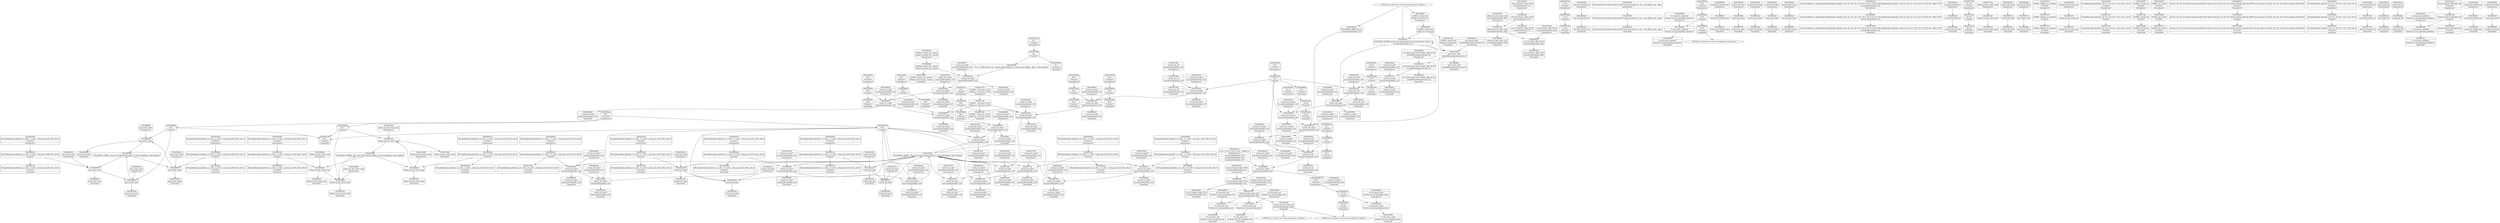 digraph {
	CE0x455fe40 [shape=record,shape=Mrecord,label="{CE0x455fe40|current_sid:_tmp9|security/selinux/hooks.c,218}"]
	CE0x4580020 [shape=record,shape=Mrecord,label="{CE0x4580020|COLLAPSED:_CMRE:_elem_0::|security/selinux/hooks.c,218}"]
	CE0x457b330 [shape=record,shape=Mrecord,label="{CE0x457b330|current_sid:_tmp6|security/selinux/hooks.c,218|*SummSource*}"]
	CE0x457ba00 [shape=record,shape=Mrecord,label="{CE0x457ba00|i64_3|*Constant*}"]
	CE0x459d220 [shape=record,shape=Mrecord,label="{CE0x459d220|get_current:_tmp4|./arch/x86/include/asm/current.h,14|*SummSource*}"]
	CE0x5c06090 [shape=record,shape=Mrecord,label="{CE0x5c06090|avc_has_perm:_tsid|Function::avc_has_perm&Arg::tsid::|*SummSource*}"]
	CE0x4576fc0 [shape=record,shape=Mrecord,label="{CE0x4576fc0|current_sid:_tmp7|security/selinux/hooks.c,218}"]
	CE0x4554060 [shape=record,shape=Mrecord,label="{CE0x4554060|_ret_i32_%tmp24,_!dbg_!27742|security/selinux/hooks.c,220|*SummSink*}"]
	CE0x457e180 [shape=record,shape=Mrecord,label="{CE0x457e180|GLOBAL:___llvm_gcov_ctr125|Global_var:__llvm_gcov_ctr125|*SummSink*}"]
	CE0x45963a0 [shape=record,shape=Mrecord,label="{CE0x45963a0|_ret_i32_%call1,_!dbg_!27714|security/selinux/hooks.c,4661}"]
	CE0x455feb0 [shape=record,shape=Mrecord,label="{CE0x455feb0|i64_5|*Constant*|*SummSource*}"]
	CE0x4588730 [shape=record,shape=Mrecord,label="{CE0x4588730|current_sid:_tmp4|security/selinux/hooks.c,218}"]
	CE0x455d550 [shape=record,shape=Mrecord,label="{CE0x455d550|i1_true|*Constant*}"]
	CE0x4573df0 [shape=record,shape=Mrecord,label="{CE0x4573df0|selinux_tun_dev_create:_tmp3|*SummSink*}"]
	CE0x457a3c0 [shape=record,shape=Mrecord,label="{CE0x457a3c0|current_sid:_tmp12|security/selinux/hooks.c,218|*SummSink*}"]
	CE0x45801a0 [shape=record,shape=Mrecord,label="{CE0x45801a0|current_sid:_tmp22|security/selinux/hooks.c,218}"]
	CE0x457fad0 [shape=record,shape=Mrecord,label="{CE0x457fad0|i32_22|*Constant*|*SummSink*}"]
	CE0x45543d0 [shape=record,shape=Mrecord,label="{CE0x45543d0|_call_void_mcount()_#3|*SummSink*}"]
	CE0x456c470 [shape=record,shape=Mrecord,label="{CE0x456c470|selinux_tun_dev_create:_tmp1|*SummSink*}"]
	CE0x455c200 [shape=record,shape=Mrecord,label="{CE0x455c200|current_sid:_tmp2}"]
	CE0x455f920 [shape=record,shape=Mrecord,label="{CE0x455f920|%struct.task_struct*_(%struct.task_struct**)*_asm_movq_%gs:$_1:P_,$0_,_r,im,_dirflag_,_fpsr_,_flags_|*SummSource*}"]
	"CONST[source:2(external),value:2(dynamic)][purpose:{subject}]"
	"CONST[source:0(mediator),value:0(static)][purpose:{operation}]"
	CE0x45819e0 [shape=record,shape=Mrecord,label="{CE0x45819e0|current_sid:_sid|security/selinux/hooks.c,220|*SummSource*}"]
	CE0x459aae0 [shape=record,shape=Mrecord,label="{CE0x459aae0|current_sid:_land.lhs.true2|*SummSink*}"]
	CE0x4571da0 [shape=record,shape=Mrecord,label="{CE0x4571da0|current_sid:_tmp16|security/selinux/hooks.c,218|*SummSink*}"]
	CE0x45599b0 [shape=record,shape=Mrecord,label="{CE0x45599b0|current_sid:_entry}"]
	CE0x45792a0 [shape=record,shape=Mrecord,label="{CE0x45792a0|current_sid:_call4|security/selinux/hooks.c,218|*SummSource*}"]
	CE0x4561b60 [shape=record,shape=Mrecord,label="{CE0x4561b60|current_sid:_do.body}"]
	CE0x4570a60 [shape=record,shape=Mrecord,label="{CE0x4570a60|get_current:_tmp4|./arch/x86/include/asm/current.h,14}"]
	CE0x45752f0 [shape=record,shape=Mrecord,label="{CE0x45752f0|current_sid:_tmp17|security/selinux/hooks.c,218|*SummSink*}"]
	CE0x455fae0 [shape=record,shape=Mrecord,label="{CE0x455fae0|i64*_getelementptr_inbounds_(_2_x_i64_,_2_x_i64_*___llvm_gcov_ctr98,_i64_0,_i64_1)|*Constant*|*SummSink*}"]
	CE0x459ac90 [shape=record,shape=Mrecord,label="{CE0x459ac90|current_sid:_if.then|*SummSource*}"]
	CE0x455b660 [shape=record,shape=Mrecord,label="{CE0x455b660|selinux_tun_dev_create:_tmp1|*SummSource*}"]
	CE0x62d8560 [shape=record,shape=Mrecord,label="{CE0x62d8560|avc_has_perm:_entry|*SummSink*}"]
	CE0x455d200 [shape=record,shape=Mrecord,label="{CE0x455d200|current_sid:_tmp14|security/selinux/hooks.c,218|*SummSource*}"]
	CE0x45660f0 [shape=record,shape=Mrecord,label="{CE0x45660f0|_call_void_lockdep_rcu_suspicious(i8*_getelementptr_inbounds_(_25_x_i8_,_25_x_i8_*_.str3,_i32_0,_i32_0),_i32_218,_i8*_getelementptr_inbounds_(_45_x_i8_,_45_x_i8_*_.str12,_i32_0,_i32_0))_#10,_!dbg_!27727|security/selinux/hooks.c,218}"]
	CE0x455e470 [shape=record,shape=Mrecord,label="{CE0x455e470|current_sid:_tmp1|*SummSource*}"]
	CE0x4582360 [shape=record,shape=Mrecord,label="{CE0x4582360|_call_void_mcount()_#3|*SummSink*}"]
	CE0x456ae60 [shape=record,shape=Mrecord,label="{CE0x456ae60|selinux_tun_dev_create:_tmp2}"]
	CE0x455f4e0 [shape=record,shape=Mrecord,label="{CE0x455f4e0|i64_4|*Constant*}"]
	CE0x45586e0 [shape=record,shape=Mrecord,label="{CE0x45586e0|selinux_tun_dev_create:_tmp|*SummSource*}"]
	CE0x64dba10 [shape=record,shape=Mrecord,label="{CE0x64dba10|i16_49|*Constant*}"]
	CE0x45761a0 [shape=record,shape=Mrecord,label="{CE0x45761a0|i32_218|*Constant*}"]
	CE0x4566de0 [shape=record,shape=Mrecord,label="{CE0x4566de0|i64_1|*Constant*}"]
	CE0x4577750 [shape=record,shape=Mrecord,label="{CE0x4577750|selinux_tun_dev_create:_entry|*SummSource*}"]
	CE0x4579e20 [shape=record,shape=Mrecord,label="{CE0x4579e20|current_sid:_tmp14|security/selinux/hooks.c,218}"]
	CE0x4554c90 [shape=record,shape=Mrecord,label="{CE0x4554c90|selinux_tun_dev_create:_call1|security/selinux/hooks.c,4661}"]
	CE0x4587b30 [shape=record,shape=Mrecord,label="{CE0x4587b30|current_sid:_if.end|*SummSink*}"]
	CE0x4572100 [shape=record,shape=Mrecord,label="{CE0x4572100|i8_1|*Constant*|*SummSource*}"]
	CE0x4557590 [shape=record,shape=Mrecord,label="{CE0x4557590|current_sid:_entry|*SummSink*}"]
	CE0x45597e0 [shape=record,shape=Mrecord,label="{CE0x45597e0|selinux_tun_dev_create:_entry|*SummSink*}"]
	CE0x4562f20 [shape=record,shape=Mrecord,label="{CE0x4562f20|avc_has_perm:_entry|*SummSource*}"]
	CE0x4577430 [shape=record,shape=Mrecord,label="{CE0x4577430|current_sid:_tmp15|security/selinux/hooks.c,218|*SummSource*}"]
	CE0x4593f50 [shape=record,shape=Mrecord,label="{CE0x4593f50|_ret_i32_%retval.0,_!dbg_!27728|security/selinux/avc.c,775|*SummSource*}"]
	CE0x4574ed0 [shape=record,shape=Mrecord,label="{CE0x4574ed0|current_sid:_tmp5|security/selinux/hooks.c,218}"]
	CE0x45609b0 [shape=record,shape=Mrecord,label="{CE0x45609b0|get_current:_entry|*SummSink*}"]
	CE0x458f340 [shape=record,shape=Mrecord,label="{CE0x458f340|COLLAPSED:_GCMRE_current_task_external_global_%struct.task_struct*:_elem_0::|security/selinux/hooks.c,218}"]
	CE0x4558240 [shape=record,shape=Mrecord,label="{CE0x4558240|i32_8|*Constant*}"]
	CE0x4576010 [shape=record,shape=Mrecord,label="{CE0x4576010|GLOBAL:_lockdep_rcu_suspicious|*Constant*|*SummSink*}"]
	CE0x4599910 [shape=record,shape=Mrecord,label="{CE0x4599910|current_sid:_land.lhs.true2}"]
	CE0x4566ef0 [shape=record,shape=Mrecord,label="{CE0x4566ef0|_ret_i32_%tmp24,_!dbg_!27742|security/selinux/hooks.c,220}"]
	CE0x457d6c0 [shape=record,shape=Mrecord,label="{CE0x457d6c0|current_sid:_tmp20|security/selinux/hooks.c,218|*SummSink*}"]
	CE0x4558e70 [shape=record,shape=Mrecord,label="{CE0x4558e70|selinux_tun_dev_create:_bb}"]
	CE0x4560c30 [shape=record,shape=Mrecord,label="{CE0x4560c30|_ret_%struct.task_struct*_%tmp4,_!dbg_!27714|./arch/x86/include/asm/current.h,14}"]
	CE0x455e660 [shape=record,shape=Mrecord,label="{CE0x455e660|current_sid:_tmp1|*SummSink*}"]
	CE0x458c060 [shape=record,shape=Mrecord,label="{CE0x458c060|current_sid:_tmp19|security/selinux/hooks.c,218|*SummSink*}"]
	CE0x4566550 [shape=record,shape=Mrecord,label="{CE0x4566550|get_current:_tmp1|*SummSource*}"]
	CE0x4563880 [shape=record,shape=Mrecord,label="{CE0x4563880|current_sid:_tobool1|security/selinux/hooks.c,218|*SummSink*}"]
	CE0x457cc60 [shape=record,shape=Mrecord,label="{CE0x457cc60|i8*_getelementptr_inbounds_(_45_x_i8_,_45_x_i8_*_.str12,_i32_0,_i32_0)|*Constant*|*SummSink*}"]
	CE0x45770f0 [shape=record,shape=Mrecord,label="{CE0x45770f0|current_sid:_tmp7|security/selinux/hooks.c,218|*SummSource*}"]
	CE0x45684a0 [shape=record,shape=Mrecord,label="{CE0x45684a0|avc_has_perm:_entry}"]
	CE0x45779d0 [shape=record,shape=Mrecord,label="{CE0x45779d0|current_sid:_call|security/selinux/hooks.c,218|*SummSink*}"]
	CE0x456c720 [shape=record,shape=Mrecord,label="{CE0x456c720|current_sid:_tmp3|*SummSource*}"]
	CE0x4557160 [shape=record,shape=Mrecord,label="{CE0x4557160|GLOBAL:_current_sid|*Constant*}"]
	CE0x4564ee0 [shape=record,shape=Mrecord,label="{CE0x4564ee0|i64_2|*Constant*}"]
	CE0x455a270 [shape=record,shape=Mrecord,label="{CE0x455a270|_ret_i32_%tmp24,_!dbg_!27742|security/selinux/hooks.c,220|*SummSource*}"]
	CE0x4597690 [shape=record,shape=Mrecord,label="{CE0x4597690|_ret_i32_%call1,_!dbg_!27714|security/selinux/hooks.c,4661|*SummSink*}"]
	CE0x4560710 [shape=record,shape=Mrecord,label="{CE0x4560710|GLOBAL:_get_current|*Constant*|*SummSink*}"]
	CE0x4566af0 [shape=record,shape=Mrecord,label="{CE0x4566af0|i32_(i32,_i32,_i16,_i32,_%struct.common_audit_data*)*_bitcast_(i32_(i32,_i32,_i16,_i32,_%struct.common_audit_data.495*)*_avc_has_perm_to_i32_(i32,_i32,_i16,_i32,_%struct.common_audit_data*)*)|*Constant*}"]
	CE0x64db980 [shape=record,shape=Mrecord,label="{CE0x64db980|avc_has_perm:_tsid|Function::avc_has_perm&Arg::tsid::|*SummSink*}"]
	CE0x4563430 [shape=record,shape=Mrecord,label="{CE0x4563430|current_sid:_tmp16|security/selinux/hooks.c,218|*SummSource*}"]
	CE0x458bff0 [shape=record,shape=Mrecord,label="{CE0x458bff0|i64*_getelementptr_inbounds_(_11_x_i64_,_11_x_i64_*___llvm_gcov_ctr125,_i64_0,_i64_10)|*Constant*|*SummSink*}"]
	CE0x4559da0 [shape=record,shape=Mrecord,label="{CE0x4559da0|avc_has_perm:_requested|Function::avc_has_perm&Arg::requested::}"]
	CE0x457a120 [shape=record,shape=Mrecord,label="{CE0x457a120|current_sid:_tmp12|security/selinux/hooks.c,218}"]
	CE0x457b440 [shape=record,shape=Mrecord,label="{CE0x457b440|current_sid:_tmp6|security/selinux/hooks.c,218|*SummSink*}"]
	CE0x458f5f0 [shape=record,shape=Mrecord,label="{CE0x458f5f0|current_sid:_tmp21|security/selinux/hooks.c,218|*SummSource*}"]
	CE0x457d070 [shape=record,shape=Mrecord,label="{CE0x457d070|selinux_tun_dev_create:_tmp2|*SummSink*}"]
	CE0x4565120 [shape=record,shape=Mrecord,label="{CE0x4565120|i64_1|*Constant*}"]
	CE0x458c240 [shape=record,shape=Mrecord,label="{CE0x458c240|current_sid:_tmp20|security/selinux/hooks.c,218|*SummSource*}"]
	CE0x4564e70 [shape=record,shape=Mrecord,label="{CE0x4564e70|current_sid:_tobool|security/selinux/hooks.c,218|*SummSource*}"]
	CE0x456ac60 [shape=record,shape=Mrecord,label="{CE0x456ac60|i64*_getelementptr_inbounds_(_11_x_i64_,_11_x_i64_*___llvm_gcov_ctr125,_i64_0,_i64_8)|*Constant*|*SummSink*}"]
	CE0x455f360 [shape=record,shape=Mrecord,label="{CE0x455f360|i8*_getelementptr_inbounds_(_25_x_i8_,_25_x_i8_*_.str3,_i32_0,_i32_0)|*Constant*|*SummSink*}"]
	CE0x455a060 [shape=record,shape=Mrecord,label="{CE0x455a060|i64_1|*Constant*}"]
	CE0x4572c60 [shape=record,shape=Mrecord,label="{CE0x4572c60|i64*_getelementptr_inbounds_(_11_x_i64_,_11_x_i64_*___llvm_gcov_ctr125,_i64_0,_i64_1)|*Constant*|*SummSource*}"]
	CE0x4563640 [shape=record,shape=Mrecord,label="{CE0x4563640|current_sid:_tobool1|security/selinux/hooks.c,218}"]
	CE0x458c0d0 [shape=record,shape=Mrecord,label="{CE0x458c0d0|_ret_%struct.task_struct*_%tmp4,_!dbg_!27714|./arch/x86/include/asm/current.h,14|*SummSink*}"]
	CE0x4581340 [shape=record,shape=Mrecord,label="{CE0x4581340|i32_78|*Constant*|*SummSink*}"]
	CE0x457c400 [shape=record,shape=Mrecord,label="{CE0x457c400|current_sid:_call|security/selinux/hooks.c,218|*SummSource*}"]
	CE0x457af50 [shape=record,shape=Mrecord,label="{CE0x457af50|i64*_getelementptr_inbounds_(_11_x_i64_,_11_x_i64_*___llvm_gcov_ctr125,_i64_0,_i64_1)|*Constant*|*SummSink*}"]
	CE0x45855d0 [shape=record,shape=Mrecord,label="{CE0x45855d0|COLLAPSED:_GCMRE___llvm_gcov_ctr98_internal_global_2_x_i64_zeroinitializer:_elem_0:default:}"]
	CE0x45656e0 [shape=record,shape=Mrecord,label="{CE0x45656e0|GLOBAL:_current_sid.__warned|Global_var:current_sid.__warned}"]
	CE0x4577890 [shape=record,shape=Mrecord,label="{CE0x4577890|current_sid:_call|security/selinux/hooks.c,218}"]
	CE0x457b6b0 [shape=record,shape=Mrecord,label="{CE0x457b6b0|i64_3|*Constant*|*SummSource*}"]
	CE0x45590d0 [shape=record,shape=Mrecord,label="{CE0x45590d0|_call_void_mcount()_#3}"]
	CE0x457e1f0 [shape=record,shape=Mrecord,label="{CE0x457e1f0|GLOBAL:___llvm_gcov_ctr125|Global_var:__llvm_gcov_ctr125}"]
	CE0x455ff50 [shape=record,shape=Mrecord,label="{CE0x455ff50|i64_5|*Constant*|*SummSink*}"]
	CE0x457a670 [shape=record,shape=Mrecord,label="{CE0x457a670|selinux_tun_dev_create:_call|security/selinux/hooks.c,4652}"]
	CE0x4563750 [shape=record,shape=Mrecord,label="{CE0x4563750|current_sid:_tobool1|security/selinux/hooks.c,218|*SummSource*}"]
	CE0x45813b0 [shape=record,shape=Mrecord,label="{CE0x45813b0|i32_78|*Constant*|*SummSource*}"]
	CE0x457a190 [shape=record,shape=Mrecord,label="{CE0x457a190|i64*_getelementptr_inbounds_(_11_x_i64_,_11_x_i64_*___llvm_gcov_ctr125,_i64_0,_i64_6)|*Constant*|*SummSink*}"]
	CE0x458d2f0 [shape=record,shape=Mrecord,label="{CE0x458d2f0|current_sid:_tmp10|security/selinux/hooks.c,218|*SummSink*}"]
	CE0x4585e00 [shape=record,shape=Mrecord,label="{CE0x4585e00|i64*_getelementptr_inbounds_(_2_x_i64_,_2_x_i64_*___llvm_gcov_ctr98,_i64_0,_i64_0)|*Constant*}"]
	CE0x455c4d0 [shape=record,shape=Mrecord,label="{CE0x455c4d0|current_sid:_tmp3}"]
	CE0x455c090 [shape=record,shape=Mrecord,label="{CE0x455c090|i64*_getelementptr_inbounds_(_11_x_i64_,_11_x_i64_*___llvm_gcov_ctr125,_i64_0,_i64_0)|*Constant*|*SummSource*}"]
	CE0x4575280 [shape=record,shape=Mrecord,label="{CE0x4575280|current_sid:_tmp17|security/selinux/hooks.c,218|*SummSource*}"]
	CE0x45887a0 [shape=record,shape=Mrecord,label="{CE0x45887a0|current_sid:_tmp4|security/selinux/hooks.c,218|*SummSink*}"]
	CE0x455f780 [shape=record,shape=Mrecord,label="{CE0x455f780|i64_4|*Constant*|*SummSink*}"]
	CE0x4593ee0 [shape=record,shape=Mrecord,label="{CE0x4593ee0|_ret_i32_%retval.0,_!dbg_!27728|security/selinux/avc.c,775|*SummSink*}"]
	CE0x455af80 [shape=record,shape=Mrecord,label="{CE0x455af80|selinux_tun_dev_create:_call|security/selinux/hooks.c,4652|*SummSink*}"]
	CE0x458b6a0 [shape=record,shape=Mrecord,label="{CE0x458b6a0|current_sid:_tmp10|security/selinux/hooks.c,218|*SummSource*}"]
	CE0x4558320 [shape=record,shape=Mrecord,label="{CE0x4558320|i32_8|*Constant*|*SummSource*}"]
	CE0x4591b30 [shape=record,shape=Mrecord,label="{CE0x4591b30|avc_has_perm:_requested|Function::avc_has_perm&Arg::requested::|*SummSink*}"]
	CE0x455dd90 [shape=record,shape=Mrecord,label="{CE0x455dd90|_call_void_mcount()_#3|*SummSource*}"]
	CE0x45612a0 [shape=record,shape=Mrecord,label="{CE0x45612a0|current_sid:_tmp8|security/selinux/hooks.c,218}"]
	CE0x4580b80 [shape=record,shape=Mrecord,label="{CE0x4580b80|current_sid:_tmp13|security/selinux/hooks.c,218|*SummSink*}"]
	"CONST[source:1(input),value:2(dynamic)][purpose:{subject}]"
	CE0x45860f0 [shape=record,shape=Mrecord,label="{CE0x45860f0|current_sid:_tmp24|security/selinux/hooks.c,220}"]
	CE0x458d690 [shape=record,shape=Mrecord,label="{CE0x458d690|current_sid:_tmp11|security/selinux/hooks.c,218|*SummSource*}"]
	CE0x4581540 [shape=record,shape=Mrecord,label="{CE0x4581540|current_sid:_sid|security/selinux/hooks.c,220|*SummSink*}"]
	"CONST[source:0(mediator),value:2(dynamic)][purpose:{object}]"
	CE0x45816b0 [shape=record,shape=Mrecord,label="{CE0x45816b0|current_sid:_cred|security/selinux/hooks.c,218|*SummSink*}"]
	CE0x45864e0 [shape=record,shape=Mrecord,label="{CE0x45864e0|get_current:_bb}"]
	CE0x4580cf0 [shape=record,shape=Mrecord,label="{CE0x4580cf0|current_sid:_tmp13|security/selinux/hooks.c,218|*SummSource*}"]
	CE0x4575fa0 [shape=record,shape=Mrecord,label="{CE0x4575fa0|GLOBAL:_lockdep_rcu_suspicious|*Constant*|*SummSource*}"]
	CE0x455b5b0 [shape=record,shape=Mrecord,label="{CE0x455b5b0|COLLAPSED:_GCMRE___llvm_gcov_ctr410_internal_global_2_x_i64_zeroinitializer:_elem_0:default:}"]
	CE0x4575500 [shape=record,shape=Mrecord,label="{CE0x4575500|current_sid:_tmp19|security/selinux/hooks.c,218|*SummSource*}"]
	CE0x456be50 [shape=record,shape=Mrecord,label="{CE0x456be50|current_sid:_tmp19|security/selinux/hooks.c,218}"]
	CE0x45773c0 [shape=record,shape=Mrecord,label="{CE0x45773c0|current_sid:_tmp15|security/selinux/hooks.c,218}"]
	CE0x4595220 [shape=record,shape=Mrecord,label="{CE0x4595220|i16_49|*Constant*|*SummSink*}"]
	CE0x4580310 [shape=record,shape=Mrecord,label="{CE0x4580310|current_sid:_tmp22|security/selinux/hooks.c,218|*SummSource*}"]
	CE0x4568150 [shape=record,shape=Mrecord,label="{CE0x4568150|i64*_getelementptr_inbounds_(_11_x_i64_,_11_x_i64_*___llvm_gcov_ctr125,_i64_0,_i64_6)|*Constant*}"]
	CE0x4581cf0 [shape=record,shape=Mrecord,label="{CE0x4581cf0|i64*_getelementptr_inbounds_(_2_x_i64_,_2_x_i64_*___llvm_gcov_ctr98,_i64_0,_i64_0)|*Constant*|*SummSink*}"]
	CE0x4570970 [shape=record,shape=Mrecord,label="{CE0x4570970|get_current:_tmp2|*SummSink*}"]
	CE0x4558420 [shape=record,shape=Mrecord,label="{CE0x4558420|current_sid:_entry|*SummSource*}"]
	CE0x4579410 [shape=record,shape=Mrecord,label="{CE0x4579410|current_sid:_call4|security/selinux/hooks.c,218|*SummSink*}"]
	CE0x4561100 [shape=record,shape=Mrecord,label="{CE0x4561100|i64_1|*Constant*|*SummSink*}"]
	CE0x4554be0 [shape=record,shape=Mrecord,label="{CE0x4554be0|selinux_tun_dev_create:_tmp}"]
	CE0x458f4c0 [shape=record,shape=Mrecord,label="{CE0x458f4c0|current_sid:_tmp21|security/selinux/hooks.c,218}"]
	CE0x457cb30 [shape=record,shape=Mrecord,label="{CE0x457cb30|i8*_getelementptr_inbounds_(_45_x_i8_,_45_x_i8_*_.str12,_i32_0,_i32_0)|*Constant*}"]
	CE0x455c460 [shape=record,shape=Mrecord,label="{CE0x455c460|_call_void_mcount()_#3}"]
	CE0x458bf40 [shape=record,shape=Mrecord,label="{CE0x458bf40|i64*_getelementptr_inbounds_(_11_x_i64_,_11_x_i64_*___llvm_gcov_ctr125,_i64_0,_i64_10)|*Constant*|*SummSource*}"]
	CE0x4561d50 [shape=record,shape=Mrecord,label="{CE0x4561d50|current_sid:_do.body|*SummSource*}"]
	CE0x455c300 [shape=record,shape=Mrecord,label="{CE0x455c300|current_sid:_tmp2|*SummSource*}"]
	CE0x4587d70 [shape=record,shape=Mrecord,label="{CE0x4587d70|i64*_getelementptr_inbounds_(_11_x_i64_,_11_x_i64_*___llvm_gcov_ctr125,_i64_0,_i64_0)|*Constant*|*SummSink*}"]
	CE0x455fc40 [shape=record,shape=Mrecord,label="{CE0x455fc40|current_sid:_bb|*SummSource*}"]
	CE0x4565250 [shape=record,shape=Mrecord,label="{CE0x4565250|current_sid:_tmp1}"]
	CE0x4567850 [shape=record,shape=Mrecord,label="{CE0x4567850|current_sid:_tmp21|security/selinux/hooks.c,218|*SummSink*}"]
	CE0x457b7d0 [shape=record,shape=Mrecord,label="{CE0x457b7d0|current_sid:_tmp6|security/selinux/hooks.c,218}"]
	CE0x457aee0 [shape=record,shape=Mrecord,label="{CE0x457aee0|current_sid:_tmp|*SummSink*}"]
	CE0x4559fb0 [shape=record,shape=Mrecord,label="{CE0x4559fb0|avc_has_perm:_requested|Function::avc_has_perm&Arg::requested::|*SummSource*}"]
	CE0x4567160 [shape=record,shape=Mrecord,label="{CE0x4567160|selinux_tun_dev_create:_call|security/selinux/hooks.c,4652|*SummSource*}"]
	CE0x45999e0 [shape=record,shape=Mrecord,label="{CE0x45999e0|current_sid:_land.lhs.true2|*SummSource*}"]
	CE0x455ffc0 [shape=record,shape=Mrecord,label="{CE0x455ffc0|current_sid:_tmp11|security/selinux/hooks.c,218|*SummSink*}"]
	CE0x457fb40 [shape=record,shape=Mrecord,label="{CE0x457fb40|current_sid:_security|security/selinux/hooks.c,218}"]
	CE0x45796b0 [shape=record,shape=Mrecord,label="{CE0x45796b0|GLOBAL:_get_current|*Constant*}"]
	CE0x4559890 [shape=record,shape=Mrecord,label="{CE0x4559890|i64*_getelementptr_inbounds_(_2_x_i64_,_2_x_i64_*___llvm_gcov_ctr410,_i64_0,_i64_1)|*Constant*|*SummSink*}"]
	CE0x45853b0 [shape=record,shape=Mrecord,label="{CE0x45853b0|current_sid:_sid|security/selinux/hooks.c,220}"]
	CE0x455cc50 [shape=record,shape=Mrecord,label="{CE0x455cc50|current_sid:_tmp5|security/selinux/hooks.c,218|*SummSink*}"]
	CE0x4592c60 [shape=record,shape=Mrecord,label="{CE0x4592c60|%struct.common_audit_data*_null|*Constant*|*SummSink*}"]
	CE0x456c830 [shape=record,shape=Mrecord,label="{CE0x456c830|current_sid:_tmp3|*SummSink*}"]
	CE0x459de50 [shape=record,shape=Mrecord,label="{CE0x459de50|GLOBAL:_current_task|Global_var:current_task}"]
	CE0x4560b90 [shape=record,shape=Mrecord,label="{CE0x4560b90|_ret_%struct.task_struct*_%tmp4,_!dbg_!27714|./arch/x86/include/asm/current.h,14|*SummSource*}"]
	CE0x456acd0 [shape=record,shape=Mrecord,label="{CE0x456acd0|i64*_getelementptr_inbounds_(_11_x_i64_,_11_x_i64_*___llvm_gcov_ctr125,_i64_0,_i64_8)|*Constant*|*SummSource*}"]
	CE0x457ba70 [shape=record,shape=Mrecord,label="{CE0x457ba70|i64_2|*Constant*|*SummSource*}"]
	CE0x4591a50 [shape=record,shape=Mrecord,label="{CE0x4591a50|%struct.common_audit_data*_null|*Constant*}"]
	CE0x45608d0 [shape=record,shape=Mrecord,label="{CE0x45608d0|get_current:_entry|*SummSource*}"]
	CE0x45852d0 [shape=record,shape=Mrecord,label="{CE0x45852d0|i32_1|*Constant*|*SummSink*}"]
	CE0x455c190 [shape=record,shape=Mrecord,label="{CE0x455c190|current_sid:_tmp2|*SummSink*}"]
	CE0x4564840 [shape=record,shape=Mrecord,label="{CE0x4564840|i64*_getelementptr_inbounds_(_11_x_i64_,_11_x_i64_*___llvm_gcov_ctr125,_i64_0,_i64_9)|*Constant*}"]
	CE0x45ce5e0 [shape=record,shape=Mrecord,label="{CE0x45ce5e0|i64*_getelementptr_inbounds_(_2_x_i64_,_2_x_i64_*___llvm_gcov_ctr98,_i64_0,_i64_1)|*Constant*|*SummSource*}"]
	CE0x45756d0 [shape=record,shape=Mrecord,label="{CE0x45756d0|current_sid:_tmp18|security/selinux/hooks.c,218}"]
	CE0x4579c90 [shape=record,shape=Mrecord,label="{CE0x4579c90|i64*_getelementptr_inbounds_(_11_x_i64_,_11_x_i64_*___llvm_gcov_ctr125,_i64_0,_i64_8)|*Constant*}"]
	CE0x455f2d0 [shape=record,shape=Mrecord,label="{CE0x455f2d0|i8*_getelementptr_inbounds_(_25_x_i8_,_25_x_i8_*_.str3,_i32_0,_i32_0)|*Constant*|*SummSource*}"]
	CE0x455bf40 [shape=record,shape=Mrecord,label="{CE0x455bf40|COLLAPSED:_GCMRE___llvm_gcov_ctr125_internal_global_11_x_i64_zeroinitializer:_elem_0:default:}"]
	CE0x4566a80 [shape=record,shape=Mrecord,label="{CE0x4566a80|selinux_tun_dev_create:_call1|security/selinux/hooks.c,4661|*SummSink*}"]
	CE0x4587690 [shape=record,shape=Mrecord,label="{CE0x4587690|i32_0|*Constant*|*SummSource*}"]
	CE0x4588810 [shape=record,shape=Mrecord,label="{CE0x4588810|current_sid:_tmp4|security/selinux/hooks.c,218|*SummSource*}"]
	CE0x455f7f0 [shape=record,shape=Mrecord,label="{CE0x455f7f0|%struct.task_struct*_(%struct.task_struct**)*_asm_movq_%gs:$_1:P_,$0_,_r,im,_dirflag_,_fpsr_,_flags_}"]
	CE0x4558580 [shape=record,shape=Mrecord,label="{CE0x4558580|avc_has_perm:_tclass|Function::avc_has_perm&Arg::tclass::|*SummSource*}"]
	CE0x4566160 [shape=record,shape=Mrecord,label="{CE0x4566160|_call_void_lockdep_rcu_suspicious(i8*_getelementptr_inbounds_(_25_x_i8_,_25_x_i8_*_.str3,_i32_0,_i32_0),_i32_218,_i8*_getelementptr_inbounds_(_45_x_i8_,_45_x_i8_*_.str12,_i32_0,_i32_0))_#10,_!dbg_!27727|security/selinux/hooks.c,218|*SummSource*}"]
	CE0x455cb70 [shape=record,shape=Mrecord,label="{CE0x455cb70|i64_0|*Constant*|*SummSource*}"]
	CE0x4553fb0 [shape=record,shape=Mrecord,label="{CE0x4553fb0|current_sid:_bb}"]
	CE0x4554a80 [shape=record,shape=Mrecord,label="{CE0x4554a80|i64*_getelementptr_inbounds_(_2_x_i64_,_2_x_i64_*___llvm_gcov_ctr410,_i64_0,_i64_0)|*Constant*|*SummSource*}"]
	CE0x455da20 [shape=record,shape=Mrecord,label="{CE0x455da20|current_sid:_land.lhs.true|*SummSource*}"]
	CE0x4558840 [shape=record,shape=Mrecord,label="{CE0x4558840|current_sid:_do.end|*SummSink*}"]
	CE0x458bcf0 [shape=record,shape=Mrecord,label="{CE0x458bcf0|i64*_getelementptr_inbounds_(_11_x_i64_,_11_x_i64_*___llvm_gcov_ctr125,_i64_0,_i64_10)|*Constant*}"]
	CE0x3e590f0 [shape=record,shape=Mrecord,label="{CE0x3e590f0|avc_has_perm:_tclass|Function::avc_has_perm&Arg::tclass::|*SummSink*}"]
	CE0x4588eb0 [shape=record,shape=Mrecord,label="{CE0x4588eb0|current_sid:_if.then|*SummSink*}"]
	CE0x4587ca0 [shape=record,shape=Mrecord,label="{CE0x4587ca0|i64*_getelementptr_inbounds_(_11_x_i64_,_11_x_i64_*___llvm_gcov_ctr125,_i64_0,_i64_0)|*Constant*}"]
	CE0x4587510 [shape=record,shape=Mrecord,label="{CE0x4587510|i32_0|*Constant*}"]
	CE0x45672e0 [shape=record,shape=Mrecord,label="{CE0x45672e0|i1_true|*Constant*|*SummSource*}"]
	CE0x4595160 [shape=record,shape=Mrecord,label="{CE0x4595160|i16_49|*Constant*|*SummSource*}"]
	CE0x4564bf0 [shape=record,shape=Mrecord,label="{CE0x4564bf0|current_sid:_tmp17|security/selinux/hooks.c,218}"]
	CE0x4565810 [shape=record,shape=Mrecord,label="{CE0x4565810|GLOBAL:_current_sid.__warned|Global_var:current_sid.__warned|*SummSource*}"]
	CE0x457d990 [shape=record,shape=Mrecord,label="{CE0x457d990|GLOBAL:_current_sid.__warned|Global_var:current_sid.__warned|*SummSink*}"]
	CE0x455cbe0 [shape=record,shape=Mrecord,label="{CE0x455cbe0|current_sid:_tmp8|security/selinux/hooks.c,218|*SummSink*}"]
	CE0x4557520 [shape=record,shape=Mrecord,label="{CE0x4557520|selinux_tun_dev_create:_entry}"]
	CE0x457dd80 [shape=record,shape=Mrecord,label="{CE0x457dd80|i32_(i32,_i32,_i16,_i32,_%struct.common_audit_data*)*_bitcast_(i32_(i32,_i32,_i16,_i32,_%struct.common_audit_data.495*)*_avc_has_perm_to_i32_(i32,_i32,_i16,_i32,_%struct.common_audit_data*)*)|*Constant*|*SummSink*}"]
	CE0x4591ac0 [shape=record,shape=Mrecord,label="{CE0x4591ac0|%struct.common_audit_data*_null|*Constant*|*SummSource*}"]
	CE0x455cb00 [shape=record,shape=Mrecord,label="{CE0x455cb00|i64_0|*Constant*|*SummSink*}"]
	CE0x4584860 [shape=record,shape=Mrecord,label="{CE0x4584860|current_sid:_tmp22|security/selinux/hooks.c,218|*SummSink*}"]
	CE0x45822c0 [shape=record,shape=Mrecord,label="{CE0x45822c0|_call_void_mcount()_#3|*SummSource*}"]
	CE0x4582220 [shape=record,shape=Mrecord,label="{CE0x4582220|_call_void_mcount()_#3}"]
	CE0x4558790 [shape=record,shape=Mrecord,label="{CE0x4558790|selinux_tun_dev_create:_call1|security/selinux/hooks.c,4661|*SummSource*}"]
	CE0x4564b80 [shape=record,shape=Mrecord,label="{CE0x4564b80|i64*_getelementptr_inbounds_(_11_x_i64_,_11_x_i64_*___llvm_gcov_ctr125,_i64_0,_i64_9)|*Constant*|*SummSink*}"]
	CE0x4558a50 [shape=record,shape=Mrecord,label="{CE0x4558a50|i64*_getelementptr_inbounds_(_2_x_i64_,_2_x_i64_*___llvm_gcov_ctr410,_i64_0,_i64_0)|*Constant*|*SummSink*}"]
	CE0x4584d90 [shape=record,shape=Mrecord,label="{CE0x4584d90|current_sid:_tmp23|security/selinux/hooks.c,218|*SummSink*}"]
	CE0x4561e60 [shape=record,shape=Mrecord,label="{CE0x4561e60|current_sid:_do.body|*SummSink*}"]
	CE0x45582b0 [shape=record,shape=Mrecord,label="{CE0x45582b0|i32_8|*Constant*|*SummSink*}"]
	CE0x458b570 [shape=record,shape=Mrecord,label="{CE0x458b570|current_sid:_tmp10|security/selinux/hooks.c,218}"]
	CE0x45886c0 [shape=record,shape=Mrecord,label="{CE0x45886c0|i32_0|*Constant*|*SummSink*}"]
	CE0x45b7840 [shape=record,shape=Mrecord,label="{CE0x45b7840|i64*_getelementptr_inbounds_(_2_x_i64_,_2_x_i64_*___llvm_gcov_ctr98,_i64_0,_i64_0)|*Constant*|*SummSource*}"]
	CE0x455c9e0 [shape=record,shape=Mrecord,label="{CE0x455c9e0|i64_0|*Constant*}"]
	CE0x458c1d0 [shape=record,shape=Mrecord,label="{CE0x458c1d0|current_sid:_tmp20|security/selinux/hooks.c,218}"]
	CE0x455b9d0 [shape=record,shape=Mrecord,label="{CE0x455b9d0|selinux_tun_dev_create:_bb|*SummSource*}"]
	CE0x4565e40 [shape=record,shape=Mrecord,label="{CE0x4565e40|i8_1|*Constant*|*SummSink*}"]
	CE0x45549d0 [shape=record,shape=Mrecord,label="{CE0x45549d0|current_sid:_do.end}"]
	CE0x45868f0 [shape=record,shape=Mrecord,label="{CE0x45868f0|get_current:_tmp3}"]
	CE0x4584bc0 [shape=record,shape=Mrecord,label="{CE0x4584bc0|current_sid:_tmp23|security/selinux/hooks.c,218|*SummSource*}"]
	CE0x4584fb0 [shape=record,shape=Mrecord,label="{CE0x4584fb0|i32_1|*Constant*}"]
	CE0x45607c0 [shape=record,shape=Mrecord,label="{CE0x45607c0|get_current:_entry}"]
	CE0x455b710 [shape=record,shape=Mrecord,label="{CE0x455b710|i64*_getelementptr_inbounds_(_2_x_i64_,_2_x_i64_*___llvm_gcov_ctr410,_i64_0,_i64_1)|*Constant*|*SummSource*}"]
	CE0x4561a30 [shape=record,shape=Mrecord,label="{CE0x4561a30|current_sid:_bb|*SummSink*}"]
	CE0x45b60f0 [shape=record,shape=Mrecord,label="{CE0x45b60f0|GLOBAL:_current_task|Global_var:current_task|*SummSource*}"]
	CE0x4568810 [shape=record,shape=Mrecord,label="{CE0x4568810|i64_5|*Constant*}"]
	CE0x457fcd0 [shape=record,shape=Mrecord,label="{CE0x457fcd0|current_sid:_security|security/selinux/hooks.c,218|*SummSink*}"]
	CE0x457e520 [shape=record,shape=Mrecord,label="{CE0x457e520|selinux_tun_dev_create:_tmp3}"]
	CE0x455d350 [shape=record,shape=Mrecord,label="{CE0x455d350|current_sid:_tmp14|security/selinux/hooks.c,218|*SummSink*}"]
	CE0x4567b50 [shape=record,shape=Mrecord,label="{CE0x4567b50|i32_22|*Constant*|*SummSource*}"]
	CE0x4568300 [shape=record,shape=Mrecord,label="{CE0x4568300|i64*_getelementptr_inbounds_(_11_x_i64_,_11_x_i64_*___llvm_gcov_ctr125,_i64_0,_i64_6)|*Constant*|*SummSource*}"]
	CE0x4593e70 [shape=record,shape=Mrecord,label="{CE0x4593e70|avc_has_perm:_auditdata|Function::avc_has_perm&Arg::auditdata::|*SummSource*}"]
	CE0x4574e60 [shape=record,shape=Mrecord,label="{CE0x4574e60|current_sid:_tmp5|security/selinux/hooks.c,218|*SummSource*}"]
	CE0x45600d0 [shape=record,shape=Mrecord,label="{CE0x45600d0|current_sid:_tmp9|security/selinux/hooks.c,218|*SummSink*}"]
	CE0x45bd560 [shape=record,shape=Mrecord,label="{CE0x45bd560|get_current:_tmp3|*SummSink*}"]
	CE0x455bbe0 [shape=record,shape=Mrecord,label="{CE0x455bbe0|i64_1|*Constant*|*SummSource*}"]
	CE0x455fcb0 [shape=record,shape=Mrecord,label="{CE0x455fcb0|current_sid:_land.lhs.true}"]
	CE0x45614f0 [shape=record,shape=Mrecord,label="{CE0x45614f0|0:_i8,_:_GCMR_current_sid.__warned_internal_global_i8_0,_section_.data.unlikely_,_align_1:_elem_0:default:}"]
	CE0x4567450 [shape=record,shape=Mrecord,label="{CE0x4567450|i1_true|*Constant*|*SummSink*}"]
	CE0x4573a30 [shape=record,shape=Mrecord,label="{CE0x4573a30|i32_218|*Constant*|*SummSink*}"]
	CE0x457fc00 [shape=record,shape=Mrecord,label="{CE0x457fc00|current_sid:_security|security/selinux/hooks.c,218|*SummSource*}"]
	CE0x4561ce0 [shape=record,shape=Mrecord,label="{CE0x4561ce0|current_sid:_tmp}"]
	CE0x45777f0 [shape=record,shape=Mrecord,label="{CE0x45777f0|_call_void_mcount()_#3|*SummSink*}"]
	CE0x4564a10 [shape=record,shape=Mrecord,label="{CE0x4564a10|i64*_getelementptr_inbounds_(_11_x_i64_,_11_x_i64_*___llvm_gcov_ctr125,_i64_0,_i64_9)|*Constant*|*SummSource*}"]
	CE0x45975d0 [shape=record,shape=Mrecord,label="{CE0x45975d0|_ret_i32_%call1,_!dbg_!27714|security/selinux/hooks.c,4661|*SummSource*}"]
	CE0x4563080 [shape=record,shape=Mrecord,label="{CE0x4563080|current_sid:_do.end|*SummSource*}"]
	CE0x4579830 [shape=record,shape=Mrecord,label="{CE0x4579830|GLOBAL:_get_current|*Constant*|*SummSource*}"]
	CE0x4581ee0 [shape=record,shape=Mrecord,label="{CE0x4581ee0|0:_i32,_4:_i32,_8:_i32,_12:_i32,_:_CMRE_4,8_|*MultipleSource*|security/selinux/hooks.c,218|security/selinux/hooks.c,218|security/selinux/hooks.c,220}"]
	CE0x4554870 [shape=record,shape=Mrecord,label="{CE0x4554870|selinux_tun_dev_create:_tmp|*SummSink*}"]
	CE0x459abc0 [shape=record,shape=Mrecord,label="{CE0x459abc0|current_sid:_if.then}"]
	CE0x455f080 [shape=record,shape=Mrecord,label="{CE0x455f080|i8*_getelementptr_inbounds_(_25_x_i8_,_25_x_i8_*_.str3,_i32_0,_i32_0)|*Constant*}"]
	CE0x45814d0 [shape=record,shape=Mrecord,label="{CE0x45814d0|current_sid:_cred|security/selinux/hooks.c,218}"]
	CE0x45667d0 [shape=record,shape=Mrecord,label="{CE0x45667d0|current_sid:_if.end|*SummSource*}"]
	CE0x455f610 [shape=record,shape=Mrecord,label="{CE0x455f610|i64_4|*Constant*|*SummSource*}"]
	CE0x4589090 [shape=record,shape=Mrecord,label="{CE0x4589090|i64*_getelementptr_inbounds_(_2_x_i64_,_2_x_i64_*___llvm_gcov_ctr98,_i64_0,_i64_1)|*Constant*}"]
	CE0x5c06020 [shape=record,shape=Mrecord,label="{CE0x5c06020|avc_has_perm:_tclass|Function::avc_has_perm&Arg::tclass::}"]
	CE0x4572bf0 [shape=record,shape=Mrecord,label="{CE0x4572bf0|i64*_getelementptr_inbounds_(_11_x_i64_,_11_x_i64_*___llvm_gcov_ctr125,_i64_0,_i64_1)|*Constant*}"]
	CE0x455b240 [shape=record,shape=Mrecord,label="{CE0x455b240|selinux_tun_dev_create:_bb|*SummSink*}"]
	CE0x4565c80 [shape=record,shape=Mrecord,label="{CE0x4565c80|get_current:_tmp1|*SummSink*}"]
	CE0x45ac7b0 [shape=record,shape=Mrecord,label="{CE0x45ac7b0|GLOBAL:_current_task|Global_var:current_task|*SummSink*}"]
	CE0x458d560 [shape=record,shape=Mrecord,label="{CE0x458d560|current_sid:_tmp11|security/selinux/hooks.c,218}"]
	CE0x456bab0 [shape=record,shape=Mrecord,label="{CE0x456bab0|current_sid:_tmp18|security/selinux/hooks.c,218|*SummSource*}"]
	CE0x455de40 [shape=record,shape=Mrecord,label="{CE0x455de40|selinux_tun_dev_create:_tmp1}"]
	CE0x4566970 [shape=record,shape=Mrecord,label="{CE0x4566970|get_current:_tmp|*SummSink*}"]
	CE0x455c020 [shape=record,shape=Mrecord,label="{CE0x455c020|current_sid:_tmp|*SummSource*}"]
	CE0x4559a60 [shape=record,shape=Mrecord,label="{CE0x4559a60|_call_void_mcount()_#3|*SummSource*}"]
	CE0x4564f50 [shape=record,shape=Mrecord,label="{CE0x4564f50|current_sid:_tobool|security/selinux/hooks.c,218|*SummSink*}"]
	CE0x4584a90 [shape=record,shape=Mrecord,label="{CE0x4584a90|current_sid:_tmp23|security/selinux/hooks.c,218}"]
	CE0x4560030 [shape=record,shape=Mrecord,label="{CE0x4560030|current_sid:_tmp9|security/selinux/hooks.c,218|*SummSource*}"]
	CE0x455a740 [shape=record,shape=Mrecord,label="{CE0x455a740|i64*_getelementptr_inbounds_(_2_x_i64_,_2_x_i64_*___llvm_gcov_ctr410,_i64_0,_i64_0)|*Constant*}"]
	CE0x459dd90 [shape=record,shape=Mrecord,label="{CE0x459dd90|get_current:_tmp4|./arch/x86/include/asm/current.h,14|*SummSink*}"]
	CE0x459cbc0 [shape=record,shape=Mrecord,label="{CE0x459cbc0|%struct.task_struct*_(%struct.task_struct**)*_asm_movq_%gs:$_1:P_,$0_,_r,im,_dirflag_,_fpsr_,_flags_|*SummSink*}"]
	CE0x45812d0 [shape=record,shape=Mrecord,label="{CE0x45812d0|i32_78|*Constant*}"]
	CE0x592ad10 [shape=record,shape=Mrecord,label="{CE0x592ad10|avc_has_perm:_ssid|Function::avc_has_perm&Arg::ssid::}"]
	CE0x4554500 [shape=record,shape=Mrecord,label="{CE0x4554500|GLOBAL:_current_sid|*Constant*|*SummSink*}"]
	CE0x62d85d0 [shape=record,shape=Mrecord,label="{CE0x62d85d0|avc_has_perm:_ssid|Function::avc_has_perm&Arg::ssid::|*SummSource*}"]
	CE0x4579140 [shape=record,shape=Mrecord,label="{CE0x4579140|current_sid:_call4|security/selinux/hooks.c,218}"]
	CE0x4592d40 [shape=record,shape=Mrecord,label="{CE0x4592d40|avc_has_perm:_auditdata|Function::avc_has_perm&Arg::auditdata::}"]
	CE0x455daf0 [shape=record,shape=Mrecord,label="{CE0x455daf0|current_sid:_land.lhs.true|*SummSink*}"]
	CE0x4571f80 [shape=record,shape=Mrecord,label="{CE0x4571f80|i8_1|*Constant*}"]
	CE0x4568ad0 [shape=record,shape=Mrecord,label="{CE0x4568ad0|avc_has_perm:_ssid|Function::avc_has_perm&Arg::ssid::|*SummSink*}"]
	CE0x4581640 [shape=record,shape=Mrecord,label="{CE0x4581640|current_sid:_cred|security/selinux/hooks.c,218|*SummSource*}"]
	CE0x4568710 [shape=record,shape=Mrecord,label="{CE0x4568710|current_sid:_tmp8|security/selinux/hooks.c,218|*SummSource*}"]
	CE0x4585560 [shape=record,shape=Mrecord,label="{CE0x4585560|get_current:_tmp}"]
	CE0x456bc20 [shape=record,shape=Mrecord,label="{CE0x456bc20|current_sid:_tmp18|security/selinux/hooks.c,218|*SummSink*}"]
	CE0x4567a20 [shape=record,shape=Mrecord,label="{CE0x4567a20|i32_22|*Constant*}"]
	CE0x4566e50 [shape=record,shape=Mrecord,label="{CE0x4566e50|get_current:_tmp1}"]
	CE0x45740b0 [shape=record,shape=Mrecord,label="{CE0x45740b0|selinux_tun_dev_create:_tmp3|*SummSource*}"]
	CE0x4585130 [shape=record,shape=Mrecord,label="{CE0x4585130|i32_1|*Constant*|*SummSource*}"]
	CE0x45865c0 [shape=record,shape=Mrecord,label="{CE0x45865c0|get_current:_bb|*SummSource*}"]
	CE0x5c05fb0 [shape=record,shape=Mrecord,label="{CE0x5c05fb0|avc_has_perm:_tsid|Function::avc_has_perm&Arg::tsid::}"]
	CE0x4557b90 [shape=record,shape=Mrecord,label="{CE0x4557b90|current_sid:_tobool|security/selinux/hooks.c,218}"]
	CE0x457a200 [shape=record,shape=Mrecord,label="{CE0x457a200|current_sid:_tmp12|security/selinux/hooks.c,218|*SummSource*}"]
	CE0x4592cd0 [shape=record,shape=Mrecord,label="{CE0x4592cd0|_ret_i32_%retval.0,_!dbg_!27728|security/selinux/avc.c,775}"]
	CE0x45d99e0 [shape=record,shape=Mrecord,label="{CE0x45d99e0|get_current:_tmp2|*SummSource*}"]
	CE0x457e370 [shape=record,shape=Mrecord,label="{CE0x457e370|GLOBAL:___llvm_gcov_ctr125|Global_var:__llvm_gcov_ctr125|*SummSource*}"]
	CE0x4577220 [shape=record,shape=Mrecord,label="{CE0x4577220|current_sid:_tmp7|security/selinux/hooks.c,218|*SummSink*}"]
	CE0x457cbf0 [shape=record,shape=Mrecord,label="{CE0x457cbf0|i8*_getelementptr_inbounds_(_45_x_i8_,_45_x_i8_*_.str12,_i32_0,_i32_0)|*Constant*|*SummSource*}"]
	CE0x4568510 [shape=record,shape=Mrecord,label="{CE0x4568510|i32_(i32,_i32,_i16,_i32,_%struct.common_audit_data*)*_bitcast_(i32_(i32,_i32,_i16,_i32,_%struct.common_audit_data.495*)*_avc_has_perm_to_i32_(i32,_i32,_i16,_i32,_%struct.common_audit_data*)*)|*Constant*|*SummSource*}"]
	CE0x45b65c0 [shape=record,shape=Mrecord,label="{CE0x45b65c0|get_current:_tmp|*SummSource*}"]
	CE0x45861e0 [shape=record,shape=Mrecord,label="{CE0x45861e0|current_sid:_tmp24|security/selinux/hooks.c,220|*SummSource*}"]
	CE0x45862d0 [shape=record,shape=Mrecord,label="{CE0x45862d0|current_sid:_tmp24|security/selinux/hooks.c,220|*SummSink*}"]
	CE0x4566730 [shape=record,shape=Mrecord,label="{CE0x4566730|current_sid:_if.end}"]
	CE0x4555e90 [shape=record,shape=Mrecord,label="{CE0x4555e90|selinux_tun_dev_create:_tmp2|*SummSource*}"]
	CE0x4593fc0 [shape=record,shape=Mrecord,label="{CE0x4593fc0|avc_has_perm:_auditdata|Function::avc_has_perm&Arg::auditdata::|*SummSink*}"]
	CE0x45869f0 [shape=record,shape=Mrecord,label="{CE0x45869f0|get_current:_tmp3|*SummSource*}"]
	CE0x455b030 [shape=record,shape=Mrecord,label="{CE0x455b030|i64*_getelementptr_inbounds_(_2_x_i64_,_2_x_i64_*___llvm_gcov_ctr410,_i64_0,_i64_1)|*Constant*}"]
	CE0x4573750 [shape=record,shape=Mrecord,label="{CE0x4573750|i32_218|*Constant*|*SummSource*}"]
	CE0x4580bf0 [shape=record,shape=Mrecord,label="{CE0x4580bf0|current_sid:_tmp13|security/selinux/hooks.c,218}"]
	CE0x4578c60 [shape=record,shape=Mrecord,label="{CE0x4578c60|_call_void_lockdep_rcu_suspicious(i8*_getelementptr_inbounds_(_25_x_i8_,_25_x_i8_*_.str3,_i32_0,_i32_0),_i32_218,_i8*_getelementptr_inbounds_(_45_x_i8_,_45_x_i8_*_.str12,_i32_0,_i32_0))_#10,_!dbg_!27727|security/selinux/hooks.c,218|*SummSink*}"]
	CE0x4575e70 [shape=record,shape=Mrecord,label="{CE0x4575e70|GLOBAL:_lockdep_rcu_suspicious|*Constant*}"]
	CE0x4563350 [shape=record,shape=Mrecord,label="{CE0x4563350|current_sid:_tmp16|security/selinux/hooks.c,218}"]
	CE0x457b5b0 [shape=record,shape=Mrecord,label="{CE0x457b5b0|i64_2|*Constant*|*SummSink*}"]
	CE0x457b640 [shape=record,shape=Mrecord,label="{CE0x457b640|i64_3|*Constant*|*SummSink*}"]
	CE0x45866a0 [shape=record,shape=Mrecord,label="{CE0x45866a0|get_current:_bb|*SummSink*}"]
	CE0x45774a0 [shape=record,shape=Mrecord,label="{CE0x45774a0|current_sid:_tmp15|security/selinux/hooks.c,218|*SummSink*}"]
	CE0x4554f50 [shape=record,shape=Mrecord,label="{CE0x4554f50|GLOBAL:_current_sid|*Constant*|*SummSource*}"]
	CE0x45d9970 [shape=record,shape=Mrecord,label="{CE0x45d9970|get_current:_tmp2}"]
	CE0x455f7f0 -> CE0x459cbc0
	CE0x4587510 -> CE0x4557b90
	CE0x4579e20 -> CE0x455d350
	CE0x455de40 -> CE0x455b5b0
	CE0x4575500 -> CE0x456be50
	CE0x4584a90 -> CE0x4584d90
	CE0x4555e90 -> CE0x456ae60
	CE0x4560c30 -> CE0x458c0d0
	CE0x4591a50 -> CE0x4592c60
	CE0x455f080 -> CE0x455f360
	CE0x455b660 -> CE0x455de40
	CE0x4563640 -> CE0x455fe40
	CE0x455d200 -> CE0x4579e20
	CE0x455b030 -> CE0x4559890
	CE0x5c05fb0 -> CE0x64db980
	CE0x4565120 -> CE0x4561100
	CE0x455cb70 -> CE0x455c9e0
	CE0x457e520 -> CE0x4573df0
	CE0x456ae60 -> CE0x457d070
	CE0x4565120 -> CE0x458c1d0
	CE0x4561ce0 -> CE0x4565250
	CE0x45999e0 -> CE0x4599910
	CE0x45b65c0 -> CE0x4585560
	CE0x4559a60 -> CE0x45590d0
	CE0x4579830 -> CE0x45796b0
	CE0x457a120 -> CE0x457a3c0
	CE0x4557160 -> CE0x4554500
	CE0x4568810 -> CE0x455ff50
	CE0x455fe40 -> CE0x458b570
	CE0x4554f50 -> CE0x4557160
	CE0x4566160 -> CE0x45660f0
	CE0x4580310 -> CE0x45801a0
	CE0x45549d0 -> CE0x4558840
	CE0x45d99e0 -> CE0x45d9970
	CE0x458f340 -> CE0x458f340
	CE0x45773c0 -> CE0x4563350
	CE0x4568710 -> CE0x45612a0
	CE0x4576fc0 -> CE0x455bf40
	CE0x4559fb0 -> CE0x4559da0
	CE0x4566de0 -> CE0x4561100
	CE0x4565120 -> CE0x455c4d0
	CE0x459de50 -> CE0x458f340
	CE0x45656e0 -> CE0x457d990
	CE0x4587510 -> CE0x457fb40
	CE0x457b330 -> CE0x457b7d0
	"CONST[source:2(external),value:2(dynamic)][purpose:{subject}]" -> CE0x45b60f0
	CE0x4564bf0 -> CE0x45752f0
	CE0x4561b60 -> CE0x4561e60
	CE0x457e1f0 -> CE0x458b570
	CE0x45822c0 -> CE0x4582220
	CE0x4563080 -> CE0x45549d0
	CE0x456be50 -> CE0x458c060
	CE0x45614f0 -> CE0x45612a0
	CE0x4595160 -> CE0x64dba10
	CE0x4558790 -> CE0x4554c90
	CE0x45814d0 -> CE0x45816b0
	CE0x456be50 -> CE0x458c1d0
	CE0x455bf40 -> CE0x4580bf0
	CE0x457c400 -> CE0x4577890
	CE0x4564bf0 -> CE0x45756d0
	CE0x4560030 -> CE0x455fe40
	CE0x4577430 -> CE0x45773c0
	CE0x45d9970 -> CE0x4570970
	CE0x45865c0 -> CE0x45864e0
	CE0x455da20 -> CE0x455fcb0
	CE0x4576fc0 -> CE0x4577220
	CE0x455f2d0 -> CE0x455f080
	CE0x455a060 -> CE0x457e520
	CE0x4587ca0 -> CE0x4561ce0
	CE0x455de40 -> CE0x456c470
	CE0x455bbe0 -> CE0x455a060
	"CONST[source:2(external),value:2(dynamic)][purpose:{subject}]" -> CE0x4580020
	CE0x456acd0 -> CE0x4579c90
	CE0x45667d0 -> CE0x4566730
	CE0x4579140 -> CE0x4579410
	CE0x4562f20 -> CE0x45684a0
	CE0x457b7d0 -> CE0x4576fc0
	CE0x45860f0 -> CE0x45862d0
	CE0x64dba10 -> CE0x4595220
	CE0x45812d0 -> CE0x45814d0
	CE0x4565810 -> CE0x45656e0
	CE0x455a060 -> CE0x455de40
	CE0x455f4e0 -> CE0x455f780
	CE0x4560b90 -> CE0x4560c30
	CE0x457a200 -> CE0x457a120
	CE0x457fb40 -> CE0x457fcd0
	CE0x455c4d0 -> CE0x456c830
	CE0x45792a0 -> CE0x4579140
	CE0x45868f0 -> CE0x45bd560
	CE0x4564a10 -> CE0x4564840
	CE0x4575280 -> CE0x4564bf0
	CE0x457ba00 -> CE0x457b640
	CE0x455c300 -> CE0x455c200
	CE0x4565120 -> CE0x4563350
	CE0x455c460 -> CE0x45777f0
	CE0x45963a0 -> CE0x4597690
	CE0x4565120 -> CE0x45756d0
	CE0x458f4c0 -> CE0x457fb40
	CE0x45770f0 -> CE0x4576fc0
	CE0x4588730 -> CE0x45887a0
	CE0x457e520 -> CE0x455b5b0
	CE0x458f5f0 -> CE0x458f4c0
	CE0x4566ef0 -> CE0x457a670
	CE0x4592d40 -> CE0x4593fc0
	CE0x4561d50 -> CE0x4561b60
	CE0x4571f80 -> CE0x4565e40
	CE0x4554be0 -> CE0x4554870
	CE0x45756d0 -> CE0x455bf40
	CE0x455fe40 -> CE0x45600d0
	CE0x456bab0 -> CE0x45756d0
	CE0x458c1d0 -> CE0x457d6c0
	CE0x4579140 -> CE0x45814d0
	CE0x4599910 -> CE0x459aae0
	CE0x4564ee0 -> CE0x457b5b0
	CE0x4570a60 -> CE0x4560c30
	CE0x456ae60 -> CE0x457e520
	CE0x458bcf0 -> CE0x458bff0
	CE0x45861e0 -> CE0x45860f0
	CE0x4595220 -> "CONST[source:0(mediator),value:2(dynamic)][purpose:{object}]"
	CE0x455fcb0 -> CE0x455daf0
	CE0x459ac90 -> CE0x459abc0
	CE0x455a740 -> CE0x4558a50
	CE0x455c200 -> CE0x455c4d0
	CE0x4566af0 -> CE0x457dd80
	CE0x4575fa0 -> CE0x4575e70
	CE0x4564ee0 -> CE0x4588730
	CE0x4558420 -> CE0x45599b0
	CE0x4554c90 -> CE0x45963a0
	CE0x45796b0 -> CE0x4560710
	CE0x4563350 -> CE0x455bf40
	CE0x4584fb0 -> CE0x45852d0
	CE0x457a670 -> CE0x592ad10
	CE0x45801a0 -> CE0x4584860
	CE0x4581ee0 -> CE0x45860f0
	CE0x459abc0 -> CE0x4588eb0
	CE0x45740b0 -> CE0x457e520
	CE0x4587ca0 -> CE0x4587d70
	CE0x45855d0 -> CE0x4585560
	CE0x4571f80 -> CE0x45614f0
	CE0x62d85d0 -> CE0x592ad10
	CE0x4572bf0 -> CE0x455c200
	CE0x45801a0 -> CE0x4584a90
	CE0x457fc00 -> CE0x457fb40
	CE0x45607c0 -> CE0x45609b0
	CE0x4577750 -> CE0x4557520
	CE0x4557520 -> CE0x45597e0
	CE0x4593e70 -> CE0x4592d40
	CE0x455bf40 -> CE0x458d560
	CE0x4574ed0 -> CE0x455cc50
	CE0x45672e0 -> CE0x455d550
	CE0x455b710 -> CE0x455b030
	CE0x455c020 -> CE0x4561ce0
	CE0x458d690 -> CE0x458d560
	CE0x4579e20 -> CE0x455bf40
	CE0x4563750 -> CE0x4563640
	CE0x455f920 -> CE0x455f7f0
	CE0x459de50 -> CE0x4570a60
	CE0x455b030 -> CE0x456ae60
	CE0x4585e00 -> CE0x4585560
	CE0x455c090 -> CE0x4587ca0
	CE0x4566de0 -> CE0x45868f0
	CE0x4585560 -> CE0x4566970
	CE0x4558e70 -> CE0x455b240
	CE0x4563430 -> CE0x4563350
	CE0x4554a80 -> CE0x455a740
	CE0x45819e0 -> CE0x45853b0
	CE0x45582b0 -> "CONST[source:0(mediator),value:0(static)][purpose:{operation}]"
	CE0x45869f0 -> CE0x45868f0
	CE0x4566ef0 -> CE0x4554060
	CE0x4591ac0 -> CE0x4591a50
	CE0x455e470 -> CE0x4565250
	CE0x4567a20 -> CE0x457fad0
	CE0x45868f0 -> CE0x45855d0
	CE0x4566de0 -> CE0x4566e50
	CE0x458d560 -> CE0x455ffc0
	CE0x4566730 -> CE0x4587b30
	CE0x4577890 -> CE0x4557b90
	CE0x458c240 -> CE0x458c1d0
	CE0x455bf40 -> CE0x457b7d0
	CE0x455d550 -> CE0x4567450
	CE0x455bf40 -> CE0x455c200
	CE0x455bf40 -> CE0x456be50
	CE0x458b570 -> CE0x458d2f0
	CE0x4587510 -> CE0x45853b0
	CE0x64dba10 -> CE0x5c06020
	CE0x4591a50 -> CE0x4592d40
	CE0x4585130 -> CE0x4584fb0
	CE0x4568150 -> CE0x457a190
	CE0x455c9e0 -> CE0x455cb00
	CE0x45814d0 -> CE0x458f4c0
	CE0x4592cd0 -> CE0x4593ee0
	CE0x455fc40 -> CE0x4553fb0
	CE0x4553fb0 -> CE0x4561a30
	CE0x455b9d0 -> CE0x4558e70
	CE0x45853b0 -> CE0x4581540
	CE0x4557b90 -> CE0x4588730
	CE0x4565120 -> CE0x4579e20
	CE0x4565250 -> CE0x455e660
	CE0x457e1f0 -> CE0x457e180
	CE0x45773c0 -> CE0x45774a0
	CE0x4582220 -> CE0x4582360
	CE0x45599b0 -> CE0x4557590
	CE0x4567b50 -> CE0x4567a20
	CE0x4566e50 -> CE0x4565c80
	CE0x4568150 -> CE0x4580bf0
	CE0x45608d0 -> CE0x45607c0
	CE0x457e1f0 -> CE0x4574ed0
	CE0x4565120 -> CE0x4565250
	CE0x457cb30 -> CE0x457cc60
	CE0x457a670 -> CE0x455af80
	CE0x455a740 -> CE0x4554be0
	CE0x4559da0 -> CE0x4591b30
	CE0x455a270 -> CE0x4566ef0
	CE0x4572bf0 -> CE0x457af50
	CE0x4587510 -> CE0x45814d0
	CE0x4588730 -> CE0x4574ed0
	CE0x457ba70 -> CE0x4564ee0
	CE0x4565120 -> CE0x4576fc0
	CE0x455c4d0 -> CE0x455bf40
	CE0x458b570 -> CE0x458d560
	CE0x45761a0 -> CE0x4573a30
	CE0x45756d0 -> CE0x456bc20
	CE0x4584a90 -> CE0x45853b0
	CE0x4554c90 -> CE0x4566a80
	CE0x4587510 -> CE0x45886c0
	CE0x4564840 -> CE0x4564bf0
	CE0x45864e0 -> CE0x45866a0
	CE0x459de50 -> CE0x45ac7b0
	CE0x45612a0 -> CE0x455cbe0
	CE0x45853b0 -> CE0x45860f0
	CE0x458f340 -> CE0x4570a60
	CE0x458f340 -> CE0x45801a0
	CE0x4567160 -> CE0x457a670
	CE0x4572100 -> CE0x4571f80
	CE0x458f340 -> CE0x458f4c0
	CE0x4563640 -> CE0x4563880
	CE0x4584fb0 -> CE0x45853b0
	CE0x4584bc0 -> CE0x4584a90
	CE0x45860f0 -> CE0x4566ef0
	CE0x4573750 -> CE0x45761a0
	CE0x457e370 -> CE0x457e1f0
	CE0x458d560 -> CE0x457a120
	CE0x4579c90 -> CE0x456ac60
	CE0x4577890 -> CE0x45779d0
	CE0x458bf40 -> CE0x458bcf0
	CE0x45d9970 -> CE0x45868f0
	CE0x4557b90 -> CE0x4564f50
	CE0x4580cf0 -> CE0x4580bf0
	CE0x455c200 -> CE0x455c190
	CE0x455a060 -> CE0x4561100
	CE0x4558320 -> CE0x4558240
	CE0x4589090 -> CE0x455fae0
	CE0x455bbe0 -> CE0x4566de0
	CE0x45590d0 -> CE0x45543d0
	CE0x4592cd0 -> CE0x4554c90
	CE0x4593f50 -> CE0x4592cd0
	CE0x4566550 -> CE0x4566e50
	CE0x455feb0 -> CE0x4568810
	CE0x4585e00 -> CE0x4581cf0
	CE0x458c1d0 -> CE0x455bf40
	CE0x4561ce0 -> CE0x457aee0
	CE0x457b6b0 -> CE0x457ba00
	CE0x457cbf0 -> CE0x457cb30
	CE0x4560c30 -> CE0x4579140
	CE0x457fb40 -> CE0x45801a0
	CE0x4558240 -> CE0x4559da0
	CE0x4564840 -> CE0x4564b80
	CE0x455bbe0 -> CE0x4565120
	CE0x455dd90 -> CE0x455c460
	CE0x4579c90 -> CE0x45773c0
	CE0x455bf40 -> CE0x4561ce0
	CE0x457ba00 -> CE0x4588730
	CE0x4558580 -> CE0x5c06020
	CE0x457a120 -> CE0x455bf40
	CE0x455c9e0 -> CE0x458b570
	CE0x455bf40 -> CE0x4564bf0
	CE0x458b6a0 -> CE0x458b570
	CE0x457a670 -> CE0x5c05fb0
	CE0x45660f0 -> CE0x4578c60
	"CONST[source:2(external),value:2(dynamic)][purpose:{subject}]" -> CE0x458f340
	CE0x4568510 -> CE0x4566af0
	CE0x455f610 -> CE0x455f4e0
	CE0x455b5b0 -> CE0x4554be0
	CE0x4567a20 -> CE0x457fb40
	CE0x456c720 -> CE0x455c4d0
	CE0x4574e60 -> CE0x4574ed0
	CE0x45975d0 -> CE0x45963a0
	CE0x459d220 -> CE0x4570a60
	CE0x45612a0 -> CE0x4563640
	CE0x4589090 -> CE0x45d9970
	CE0x4587690 -> CE0x4587510
	CE0x4565250 -> CE0x455bf40
	CE0x4568810 -> CE0x455fe40
	CE0x45813b0 -> CE0x45812d0
	CE0x4554be0 -> CE0x455de40
	CE0x45ce5e0 -> CE0x4589090
	CE0x5c06020 -> CE0x3e590f0
	CE0x4580020 -> CE0x45801a0
	CE0x5c06090 -> CE0x5c05fb0
	CE0x45586e0 -> CE0x4554be0
	CE0x4563350 -> CE0x4571da0
	CE0x4581640 -> CE0x45814d0
	CE0x455c9e0 -> CE0x4574ed0
	CE0x592ad10 -> CE0x4568ad0
	CE0x455af80 -> "CONST[source:1(input),value:2(dynamic)][purpose:{subject}]"
	CE0x45855d0 -> CE0x45d9970
	CE0x45812d0 -> CE0x4581340
	CE0x455af80 -> "CONST[source:0(mediator),value:2(dynamic)][purpose:{object}]"
	CE0x455b5b0 -> CE0x456ae60
	CE0x45684a0 -> CE0x62d8560
	CE0x458bcf0 -> CE0x456be50
	CE0x4566e50 -> CE0x45855d0
	CE0x4574ed0 -> CE0x457b7d0
	CE0x4570a60 -> CE0x459dd90
	CE0x4580bf0 -> CE0x4579e20
	CE0x4558240 -> CE0x45582b0
	CE0x457b7d0 -> CE0x457b440
	CE0x4572c60 -> CE0x4572bf0
	CE0x4564e70 -> CE0x4557b90
	CE0x4580bf0 -> CE0x4580b80
	CE0x4585560 -> CE0x4566e50
	CE0x4575e70 -> CE0x4576010
	CE0x45b7840 -> CE0x4585e00
	CE0x4565120 -> CE0x457a120
	CE0x45b60f0 -> CE0x459de50
	CE0x455bf40 -> CE0x45773c0
	CE0x4568300 -> CE0x4568150
	CE0x458f4c0 -> CE0x4567850
	CE0x45656e0 -> CE0x45612a0
	CE0x455f4e0 -> CE0x455fe40
	CE0x4588810 -> CE0x4588730
}